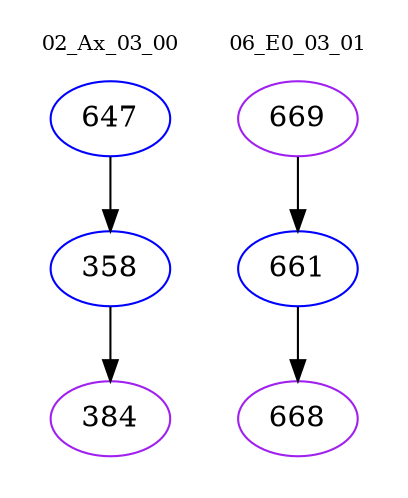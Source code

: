 digraph{
subgraph cluster_0 {
color = white
label = "02_Ax_03_00";
fontsize=10;
T0_647 [label="647", color="blue"]
T0_647 -> T0_358 [color="black"]
T0_358 [label="358", color="blue"]
T0_358 -> T0_384 [color="black"]
T0_384 [label="384", color="purple"]
}
subgraph cluster_1 {
color = white
label = "06_E0_03_01";
fontsize=10;
T1_669 [label="669", color="purple"]
T1_669 -> T1_661 [color="black"]
T1_661 [label="661", color="blue"]
T1_661 -> T1_668 [color="black"]
T1_668 [label="668", color="purple"]
}
}
